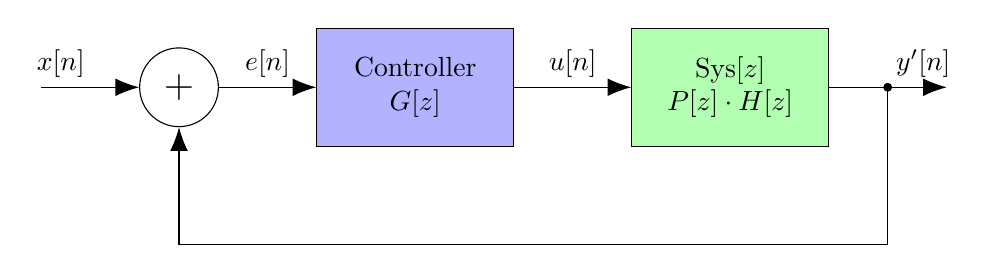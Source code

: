 \begin{tikzpicture}
\node[circle,draw,align=center,minimum width=1cm] (sum1) at (0,0) {\Large $+$};
\node[rectangle,draw,align=center,minimum width=2.5cm,minimum height=1.5cm,fill=blue!30] (c) at (3,0) {Controller\\$G[z]$};
\node[rectangle,draw,align=center,minimum width=2.5cm,minimum height=1.5cm,fill=green!30] (g) at (7,0) {$\text{Sys}[z]$\\$P[z] \cdot H[z]$};

\draw[{Latex[length=3mm]}-] (sum1) -- node[pos=0.8,anchor=south] {$x[n]$} +(-1.75,0);
\draw[-{Latex[length=3mm]}] (sum1) -- node[pos=0.5,anchor=south] {$e[n]$} (c);
\draw[-{Latex[length=3mm]}] (c) -- node[pos=0.5,anchor=south] {$u[n]$} (g);
\draw[-{Latex[length=3mm]}] (g) -- node[pos=0.8,anchor=south] {$y'[n]$} +(2.75,0);

\draw[-{Latex[length=3mm]}] (g)+(2,0)  --  node[fill,circle,minimum width=0.75ex,inner sep=0,pos=0] {}  +(2,-2) -| (sum1); %todo

\end{tikzpicture}